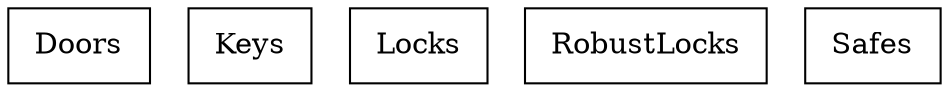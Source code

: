 digraph {
Doors [ label=" Doors " shape= box ]
Keys [ label=" Keys " shape= box ]
Locks [ label=" Locks " shape= box ]
RobustLocks [ label=" RobustLocks " shape= box ]
Safes [ label=" Safes " shape= box ]

}
